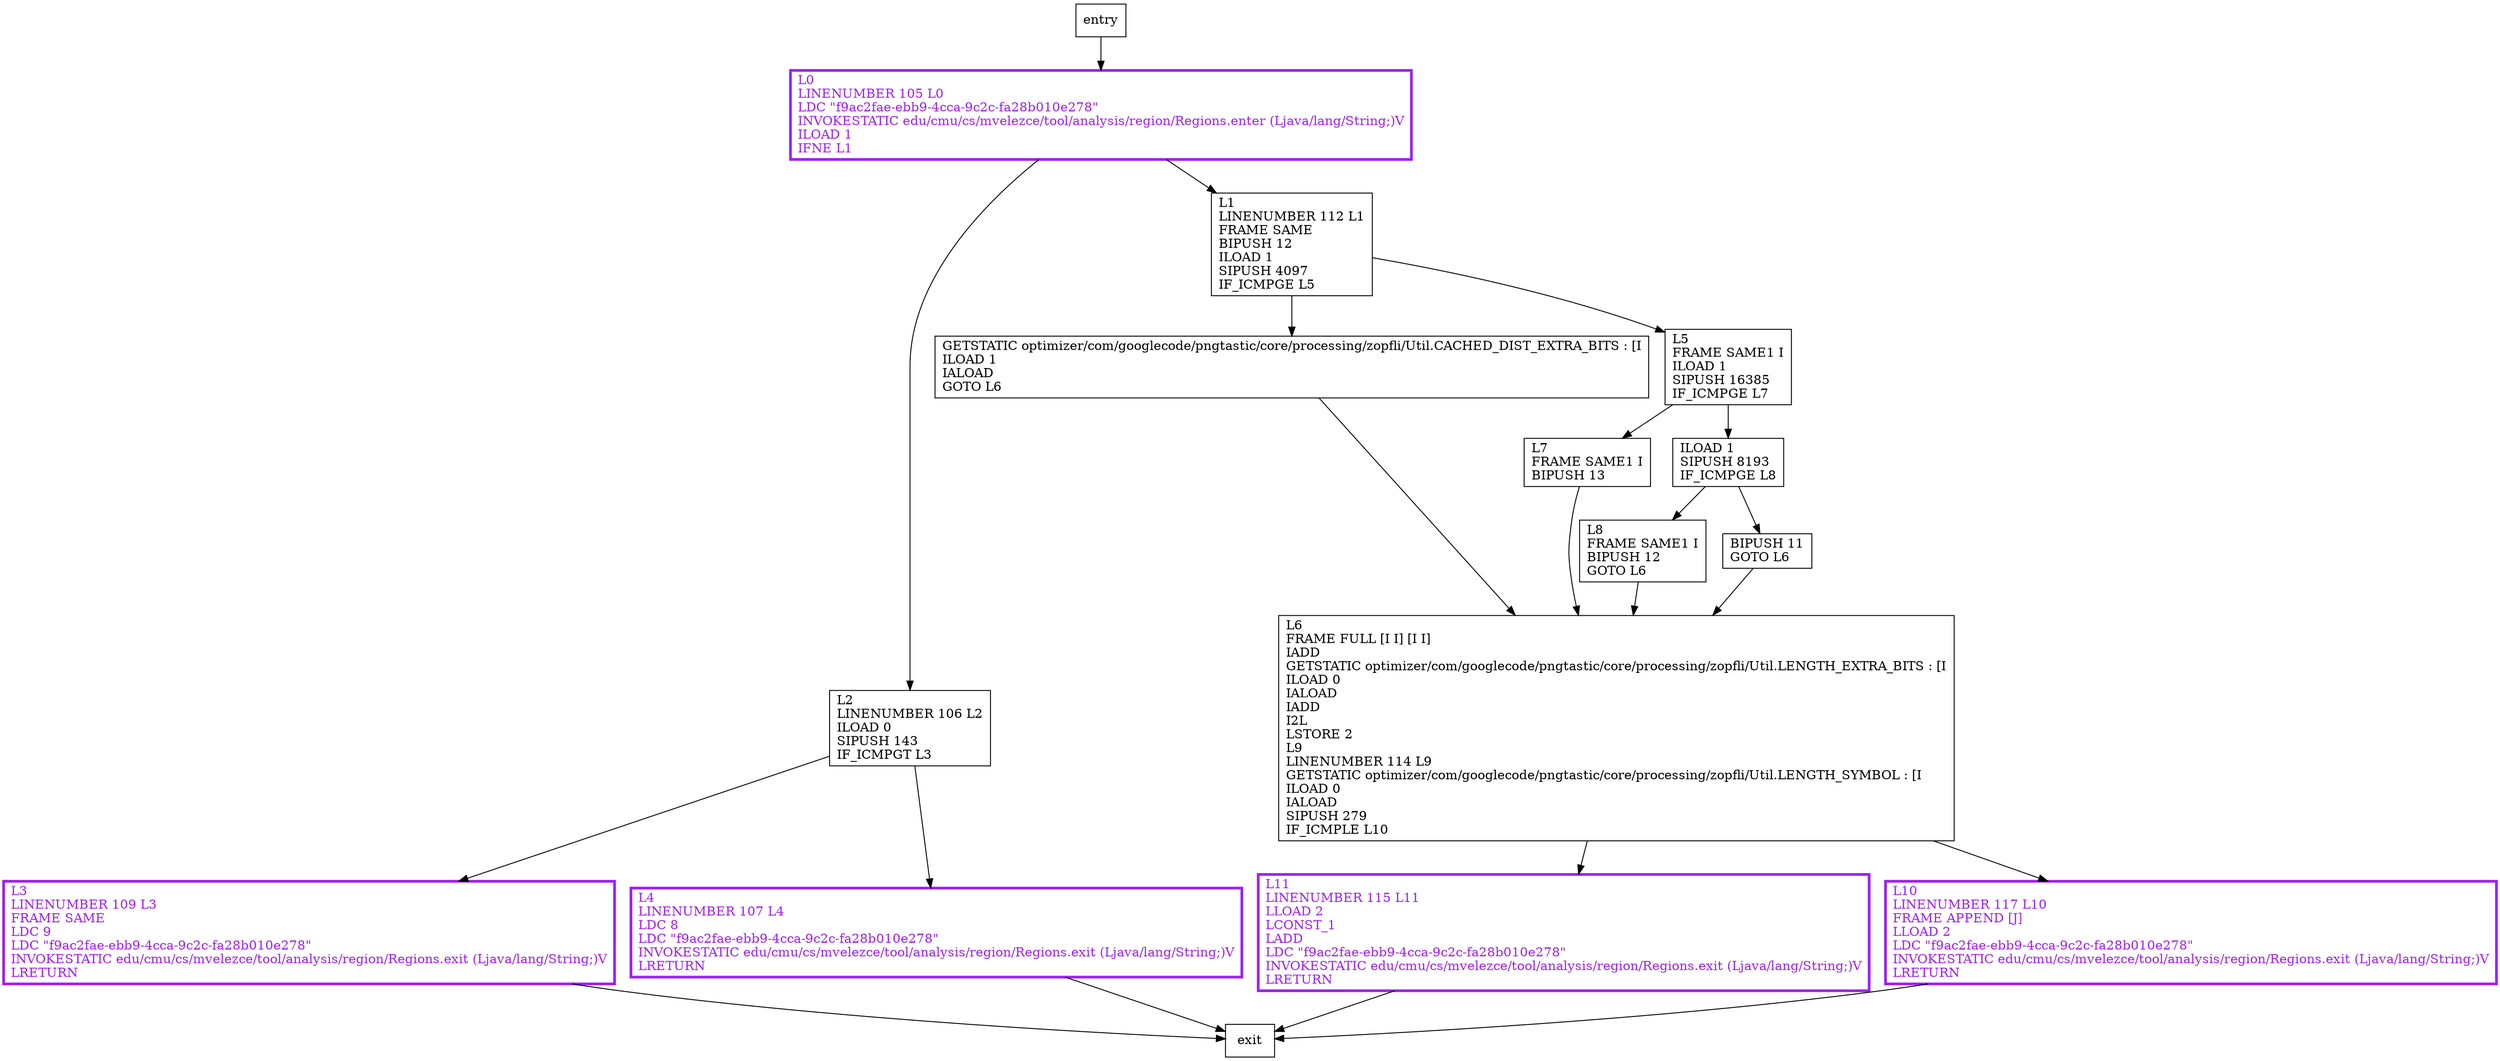 digraph fixedCost {
node [shape=record];
1152520439 [label="L7\lFRAME SAME1 I\lBIPUSH 13\l"];
1160242188 [label="L3\lLINENUMBER 109 L3\lFRAME SAME\lLDC 9\lLDC \"f9ac2fae-ebb9-4cca-9c2c-fa28b010e278\"\lINVOKESTATIC edu/cmu/cs/mvelezce/tool/analysis/region/Regions.exit (Ljava/lang/String;)V\lLRETURN\l"];
520535132 [label="L2\lLINENUMBER 106 L2\lILOAD 0\lSIPUSH 143\lIF_ICMPGT L3\l"];
1619727702 [label="ILOAD 1\lSIPUSH 8193\lIF_ICMPGE L8\l"];
461767479 [label="L8\lFRAME SAME1 I\lBIPUSH 12\lGOTO L6\l"];
1326877724 [label="GETSTATIC optimizer/com/googlecode/pngtastic/core/processing/zopfli/Util.CACHED_DIST_EXTRA_BITS : [I\lILOAD 1\lIALOAD\lGOTO L6\l"];
1817379436 [label="L1\lLINENUMBER 112 L1\lFRAME SAME\lBIPUSH 12\lILOAD 1\lSIPUSH 4097\lIF_ICMPGE L5\l"];
1700280503 [label="L5\lFRAME SAME1 I\lILOAD 1\lSIPUSH 16385\lIF_ICMPGE L7\l"];
449539511 [label="L11\lLINENUMBER 115 L11\lLLOAD 2\lLCONST_1\lLADD\lLDC \"f9ac2fae-ebb9-4cca-9c2c-fa28b010e278\"\lINVOKESTATIC edu/cmu/cs/mvelezce/tool/analysis/region/Regions.exit (Ljava/lang/String;)V\lLRETURN\l"];
896210550 [label="L6\lFRAME FULL [I I] [I I]\lIADD\lGETSTATIC optimizer/com/googlecode/pngtastic/core/processing/zopfli/Util.LENGTH_EXTRA_BITS : [I\lILOAD 0\lIALOAD\lIADD\lI2L\lLSTORE 2\lL9\lLINENUMBER 114 L9\lGETSTATIC optimizer/com/googlecode/pngtastic/core/processing/zopfli/Util.LENGTH_SYMBOL : [I\lILOAD 0\lIALOAD\lSIPUSH 279\lIF_ICMPLE L10\l"];
292296852 [label="L4\lLINENUMBER 107 L4\lLDC 8\lLDC \"f9ac2fae-ebb9-4cca-9c2c-fa28b010e278\"\lINVOKESTATIC edu/cmu/cs/mvelezce/tool/analysis/region/Regions.exit (Ljava/lang/String;)V\lLRETURN\l"];
1991474839 [label="BIPUSH 11\lGOTO L6\l"];
1585533911 [label="L0\lLINENUMBER 105 L0\lLDC \"f9ac2fae-ebb9-4cca-9c2c-fa28b010e278\"\lINVOKESTATIC edu/cmu/cs/mvelezce/tool/analysis/region/Regions.enter (Ljava/lang/String;)V\lILOAD 1\lIFNE L1\l"];
584252702 [label="L10\lLINENUMBER 117 L10\lFRAME APPEND [J]\lLLOAD 2\lLDC \"f9ac2fae-ebb9-4cca-9c2c-fa28b010e278\"\lINVOKESTATIC edu/cmu/cs/mvelezce/tool/analysis/region/Regions.exit (Ljava/lang/String;)V\lLRETURN\l"];
entry;
exit;
1152520439 -> 896210550;
1160242188 -> exit;
520535132 -> 1160242188;
520535132 -> 292296852;
1619727702 -> 1991474839;
1619727702 -> 461767479;
461767479 -> 896210550;
1326877724 -> 896210550;
1817379436 -> 1700280503;
1817379436 -> 1326877724;
1700280503 -> 1152520439;
1700280503 -> 1619727702;
entry -> 1585533911;
449539511 -> exit;
896210550 -> 449539511;
896210550 -> 584252702;
292296852 -> exit;
1991474839 -> 896210550;
1585533911 -> 520535132;
1585533911 -> 1817379436;
584252702 -> exit;
1160242188[fontcolor="purple", penwidth=3, color="purple"];
449539511[fontcolor="purple", penwidth=3, color="purple"];
292296852[fontcolor="purple", penwidth=3, color="purple"];
1585533911[fontcolor="purple", penwidth=3, color="purple"];
584252702[fontcolor="purple", penwidth=3, color="purple"];
}
